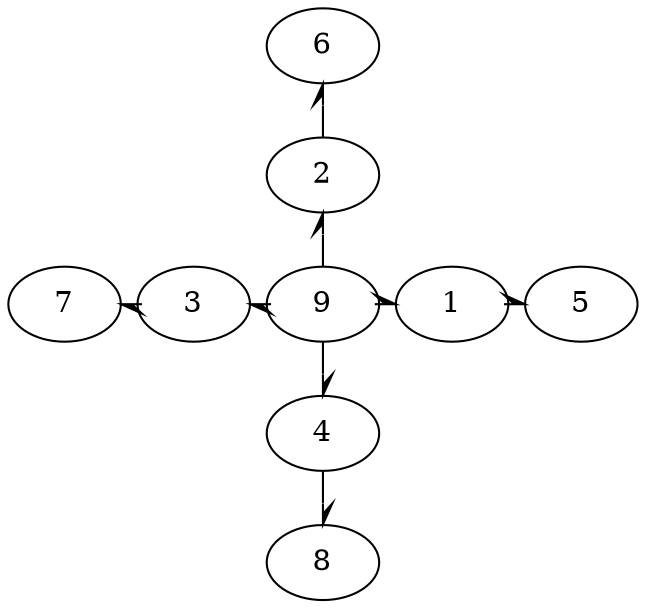 digraph {
layout=twopi;
overlap=false;
fontsize=6;
normalize=true;
ranksep=3;
ratio=auto;
height=0.1;
1->5[arrowhead=halfopen]
2->6[arrowhead=halfopen]
3->7[arrowhead=halfopen]
4->8[arrowhead=halfopen]
9->1[arrowhead=halfopen]
9->2[arrowhead=halfopen]
9->3[arrowhead=halfopen]
9->4[arrowhead=halfopen]
}
